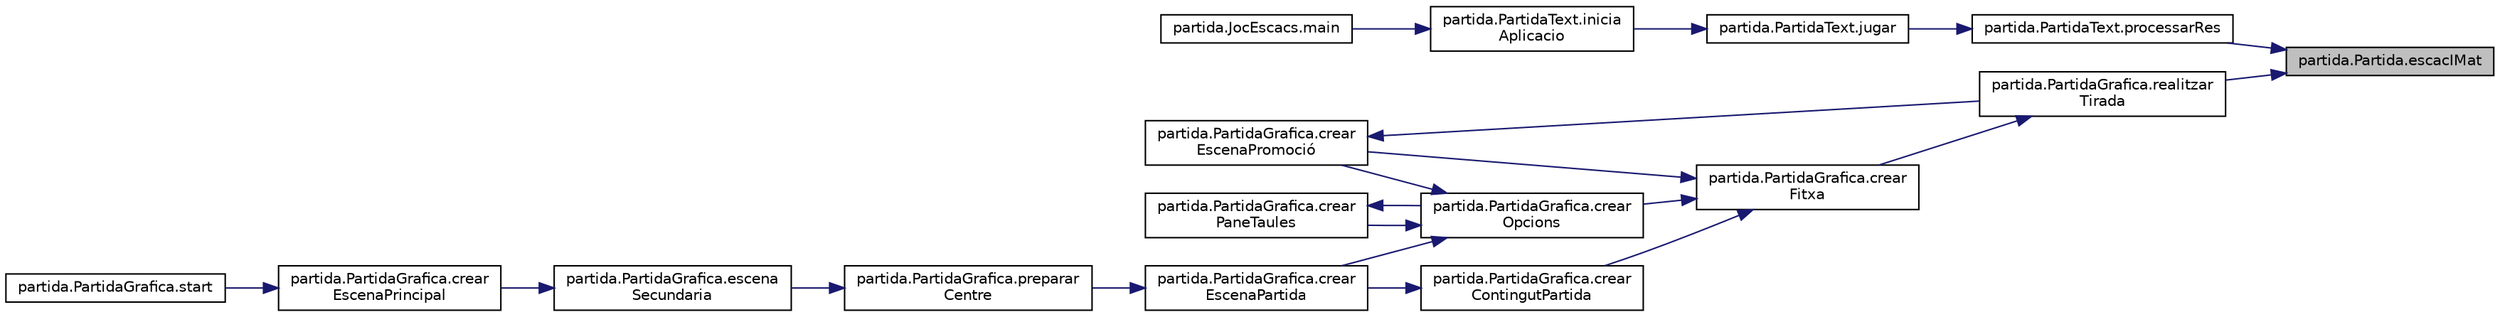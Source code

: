 digraph "partida.Partida.escacIMat"
{
 // LATEX_PDF_SIZE
  edge [fontname="Helvetica",fontsize="10",labelfontname="Helvetica",labelfontsize="10"];
  node [fontname="Helvetica",fontsize="10",shape=record];
  rankdir="RL";
  Node1 [label="partida.Partida.escacIMat",height=0.2,width=0.4,color="black", fillcolor="grey75", style="filled", fontcolor="black",tooltip="Acció de guanyar la partida."];
  Node1 -> Node2 [dir="back",color="midnightblue",fontsize="10",style="solid"];
  Node2 [label="partida.PartidaText.processarRes",height=0.2,width=0.4,color="black", fillcolor="white", style="filled",URL="$classpartida_1_1_partida_text.html#a12713c55bfb589e4bb9cfd35653677b6",tooltip="Processa un resultat d'una tirada."];
  Node2 -> Node3 [dir="back",color="midnightblue",fontsize="10",style="solid"];
  Node3 [label="partida.PartidaText.jugar",height=0.2,width=0.4,color="black", fillcolor="white", style="filled",URL="$classpartida_1_1_partida_text.html#a879caed244bc5c974313cd31faa75c6d",tooltip="Gestiona la partida."];
  Node3 -> Node4 [dir="back",color="midnightblue",fontsize="10",style="solid"];
  Node4 [label="partida.PartidaText.inicia\lAplicacio",height=0.2,width=0.4,color="black", fillcolor="white", style="filled",URL="$classpartida_1_1_partida_text.html#a02c8b096e88ca947f3956566b3fd4145",tooltip="Inicia el joc."];
  Node4 -> Node5 [dir="back",color="midnightblue",fontsize="10",style="solid"];
  Node5 [label="partida.JocEscacs.main",height=0.2,width=0.4,color="black", fillcolor="white", style="filled",URL="$classpartida_1_1_joc_escacs.html#a61412703510b43d5067b1aa19d45a85f",tooltip=" "];
  Node1 -> Node6 [dir="back",color="midnightblue",fontsize="10",style="solid"];
  Node6 [label="partida.PartidaGrafica.realitzar\lTirada",height=0.2,width=0.4,color="black", fillcolor="white", style="filled",URL="$classpartida_1_1_partida_grafica.html#acb4c99e7ee645483ab9f9955d320b117",tooltip="Realitza una tirada."];
  Node6 -> Node7 [dir="back",color="midnightblue",fontsize="10",style="solid"];
  Node7 [label="partida.PartidaGrafica.crear\lFitxa",height=0.2,width=0.4,color="black", fillcolor="white", style="filled",URL="$classpartida_1_1_partida_grafica.html#ad79e50c713a3e043355a0f20f9cc5cea",tooltip="Crea la fitxa gràfica que anirà al taulell gràfic."];
  Node7 -> Node8 [dir="back",color="midnightblue",fontsize="10",style="solid"];
  Node8 [label="partida.PartidaGrafica.crear\lContingutPartida",height=0.2,width=0.4,color="black", fillcolor="white", style="filled",URL="$classpartida_1_1_partida_grafica.html#a591e5560274bfbc48b1981eced48ebae",tooltip="Crea el taulell i posiciona les peces."];
  Node8 -> Node9 [dir="back",color="midnightblue",fontsize="10",style="solid"];
  Node9 [label="partida.PartidaGrafica.crear\lEscenaPartida",height=0.2,width=0.4,color="black", fillcolor="white", style="filled",URL="$classpartida_1_1_partida_grafica.html#a3b11d63e2d592d926ef4ca45a4148dc7",tooltip="Crea l'escena partida."];
  Node9 -> Node10 [dir="back",color="midnightblue",fontsize="10",style="solid"];
  Node10 [label="partida.PartidaGrafica.preparar\lCentre",height=0.2,width=0.4,color="black", fillcolor="white", style="filled",URL="$classpartida_1_1_partida_grafica.html#a24051d5d02bee4cb623a58dd021c066e",tooltip="Es prepara el centre per l'escena secundaria."];
  Node10 -> Node11 [dir="back",color="midnightblue",fontsize="10",style="solid"];
  Node11 [label="partida.PartidaGrafica.escena\lSecundaria",height=0.2,width=0.4,color="black", fillcolor="white", style="filled",URL="$classpartida_1_1_partida_grafica.html#a32e9bb5299be820aef87ea3f58fda6bd",tooltip="Crea l'escena secundaria."];
  Node11 -> Node12 [dir="back",color="midnightblue",fontsize="10",style="solid"];
  Node12 [label="partida.PartidaGrafica.crear\lEscenaPrincipal",height=0.2,width=0.4,color="black", fillcolor="white", style="filled",URL="$classpartida_1_1_partida_grafica.html#a152d398be779196906064f031d898390",tooltip="Crea l'escena principal."];
  Node12 -> Node13 [dir="back",color="midnightblue",fontsize="10",style="solid"];
  Node13 [label="partida.PartidaGrafica.start",height=0.2,width=0.4,color="black", fillcolor="white", style="filled",URL="$classpartida_1_1_partida_grafica.html#a8861a2699c3708a4db945ab4c9087cb3",tooltip=" "];
  Node7 -> Node14 [dir="back",color="midnightblue",fontsize="10",style="solid"];
  Node14 [label="partida.PartidaGrafica.crear\lEscenaPromoció",height=0.2,width=0.4,color="black", fillcolor="white", style="filled",URL="$classpartida_1_1_partida_grafica.html#a8019015902aff562d5c2b747ccfe58c2",tooltip="Crea panell per fer la promoció"];
  Node14 -> Node6 [dir="back",color="midnightblue",fontsize="10",style="solid"];
  Node7 -> Node15 [dir="back",color="midnightblue",fontsize="10",style="solid"];
  Node15 [label="partida.PartidaGrafica.crear\lOpcions",height=0.2,width=0.4,color="black", fillcolor="white", style="filled",URL="$classpartida_1_1_partida_grafica.html#adba25a1c270fb61aadd0c60b50569e0c",tooltip="Crea les opcions que es podran fer durant la partida."];
  Node15 -> Node9 [dir="back",color="midnightblue",fontsize="10",style="solid"];
  Node15 -> Node14 [dir="back",color="midnightblue",fontsize="10",style="solid"];
  Node15 -> Node16 [dir="back",color="midnightblue",fontsize="10",style="solid"];
  Node16 [label="partida.PartidaGrafica.crear\lPaneTaules",height=0.2,width=0.4,color="black", fillcolor="white", style="filled",URL="$classpartida_1_1_partida_grafica.html#a5d30947acec27f26fe79c92f36ef7efc",tooltip="Crea un panell per acceptar/declinar les taules un cop s'han demanat."];
  Node16 -> Node15 [dir="back",color="midnightblue",fontsize="10",style="solid"];
}
